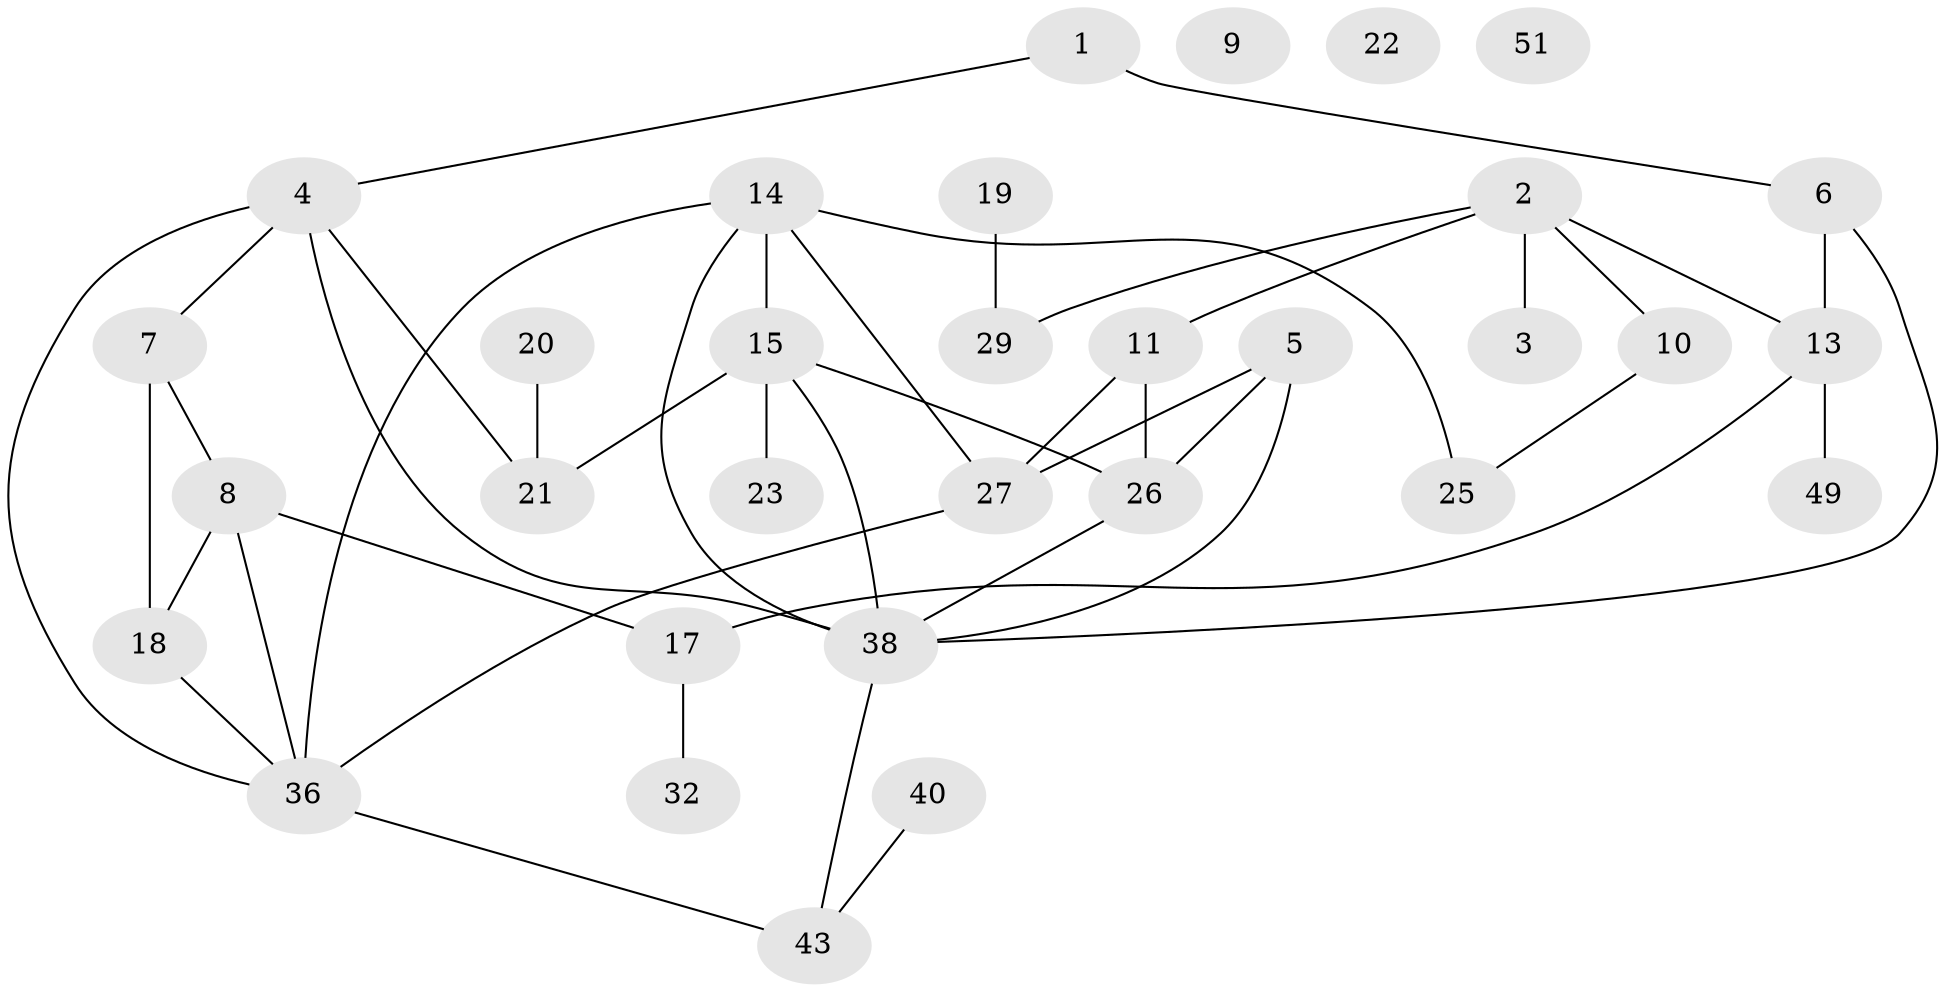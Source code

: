// Generated by graph-tools (version 1.1) at 2025/23/03/03/25 07:23:27]
// undirected, 32 vertices, 44 edges
graph export_dot {
graph [start="1"]
  node [color=gray90,style=filled];
  1 [super="+12"];
  2 [super="+45"];
  3;
  4 [super="+37"];
  5 [super="+42"];
  6;
  7;
  8 [super="+47"];
  9;
  10 [super="+33"];
  11 [super="+16"];
  13 [super="+31"];
  14 [super="+41"];
  15 [super="+35"];
  17;
  18 [super="+24"];
  19;
  20 [super="+30"];
  21 [super="+46"];
  22;
  23;
  25;
  26 [super="+50"];
  27 [super="+28"];
  29 [super="+48"];
  32 [super="+34"];
  36;
  38 [super="+39"];
  40;
  43 [super="+44"];
  49;
  51;
  1 -- 4;
  1 -- 6;
  2 -- 3;
  2 -- 29;
  2 -- 10;
  2 -- 11 [weight=2];
  2 -- 13 [weight=2];
  4 -- 7;
  4 -- 38;
  4 -- 36;
  4 -- 21 [weight=2];
  5 -- 26;
  5 -- 38;
  5 -- 27;
  6 -- 38;
  6 -- 13;
  7 -- 18;
  7 -- 8;
  8 -- 17;
  8 -- 18;
  8 -- 36;
  10 -- 25;
  11 -- 26;
  11 -- 27;
  13 -- 17;
  13 -- 49;
  14 -- 38;
  14 -- 36;
  14 -- 25;
  14 -- 27;
  14 -- 15;
  15 -- 23;
  15 -- 38;
  15 -- 26;
  15 -- 21;
  17 -- 32;
  18 -- 36;
  19 -- 29;
  20 -- 21;
  26 -- 38;
  27 -- 36;
  36 -- 43;
  38 -- 43;
  40 -- 43;
}
